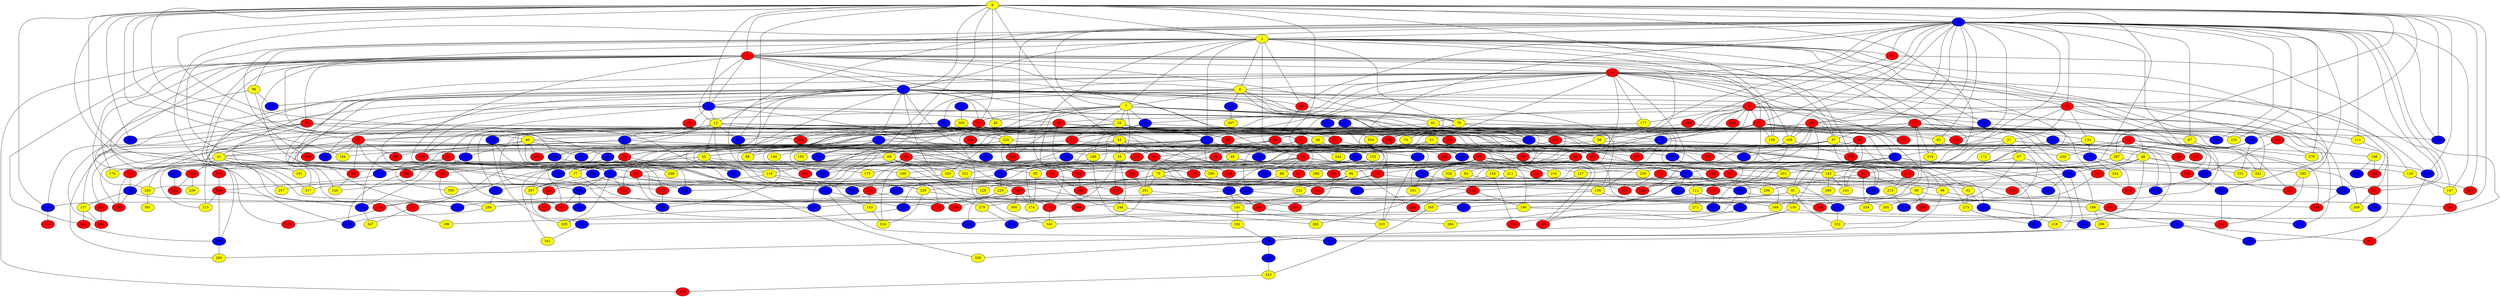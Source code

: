 graph {
0 [style = filled fillcolor = yellow];
1 [style = filled fillcolor = blue];
2 [style = filled fillcolor = yellow];
3 [style = filled fillcolor = red];
4 [style = filled fillcolor = red];
5 [style = filled fillcolor = blue];
6 [style = filled fillcolor = yellow];
7 [style = filled fillcolor = yellow];
8 [style = filled fillcolor = blue];
9 [style = filled fillcolor = red];
10 [style = filled fillcolor = red];
11 [style = filled fillcolor = blue];
12 [style = filled fillcolor = yellow];
13 [style = filled fillcolor = red];
14 [style = filled fillcolor = blue];
15 [style = filled fillcolor = blue];
16 [style = filled fillcolor = yellow];
17 [style = filled fillcolor = red];
18 [style = filled fillcolor = blue];
19 [style = filled fillcolor = red];
20 [style = filled fillcolor = blue];
21 [style = filled fillcolor = red];
22 [style = filled fillcolor = blue];
23 [style = filled fillcolor = yellow];
24 [style = filled fillcolor = red];
25 [style = filled fillcolor = red];
26 [style = filled fillcolor = red];
27 [style = filled fillcolor = yellow];
28 [style = filled fillcolor = blue];
29 [style = filled fillcolor = red];
30 [style = filled fillcolor = red];
31 [style = filled fillcolor = yellow];
32 [style = filled fillcolor = red];
33 [style = filled fillcolor = yellow];
34 [style = filled fillcolor = red];
35 [style = filled fillcolor = blue];
36 [style = filled fillcolor = blue];
37 [style = filled fillcolor = yellow];
38 [style = filled fillcolor = yellow];
39 [style = filled fillcolor = blue];
40 [style = filled fillcolor = yellow];
41 [style = filled fillcolor = yellow];
42 [style = filled fillcolor = blue];
43 [style = filled fillcolor = red];
44 [style = filled fillcolor = red];
45 [style = filled fillcolor = yellow];
46 [style = filled fillcolor = red];
47 [style = filled fillcolor = red];
48 [style = filled fillcolor = yellow];
49 [style = filled fillcolor = yellow];
50 [style = filled fillcolor = blue];
51 [style = filled fillcolor = red];
52 [style = filled fillcolor = red];
53 [style = filled fillcolor = blue];
54 [style = filled fillcolor = blue];
55 [style = filled fillcolor = yellow];
56 [style = filled fillcolor = red];
57 [style = filled fillcolor = red];
58 [style = filled fillcolor = yellow];
59 [style = filled fillcolor = yellow];
60 [style = filled fillcolor = red];
61 [style = filled fillcolor = yellow];
62 [style = filled fillcolor = yellow];
63 [style = filled fillcolor = red];
64 [style = filled fillcolor = red];
65 [style = filled fillcolor = red];
66 [style = filled fillcolor = red];
67 [style = filled fillcolor = yellow];
68 [style = filled fillcolor = yellow];
69 [style = filled fillcolor = yellow];
70 [style = filled fillcolor = yellow];
71 [style = filled fillcolor = red];
72 [style = filled fillcolor = red];
73 [style = filled fillcolor = red];
74 [style = filled fillcolor = yellow];
75 [style = filled fillcolor = yellow];
76 [style = filled fillcolor = red];
77 [style = filled fillcolor = yellow];
78 [style = filled fillcolor = blue];
79 [style = filled fillcolor = blue];
80 [style = filled fillcolor = yellow];
81 [style = filled fillcolor = red];
82 [style = filled fillcolor = red];
83 [style = filled fillcolor = yellow];
84 [style = filled fillcolor = yellow];
85 [style = filled fillcolor = blue];
86 [style = filled fillcolor = yellow];
87 [style = filled fillcolor = yellow];
88 [style = filled fillcolor = blue];
89 [style = filled fillcolor = red];
90 [style = filled fillcolor = red];
91 [style = filled fillcolor = yellow];
92 [style = filled fillcolor = yellow];
93 [style = filled fillcolor = red];
94 [style = filled fillcolor = red];
95 [style = filled fillcolor = red];
96 [style = filled fillcolor = yellow];
97 [style = filled fillcolor = red];
98 [style = filled fillcolor = yellow];
99 [style = filled fillcolor = red];
100 [style = filled fillcolor = red];
101 [style = filled fillcolor = yellow];
102 [style = filled fillcolor = blue];
103 [style = filled fillcolor = yellow];
104 [style = filled fillcolor = blue];
105 [style = filled fillcolor = blue];
106 [style = filled fillcolor = blue];
107 [style = filled fillcolor = blue];
108 [style = filled fillcolor = yellow];
109 [style = filled fillcolor = blue];
110 [style = filled fillcolor = red];
111 [style = filled fillcolor = yellow];
112 [style = filled fillcolor = yellow];
113 [style = filled fillcolor = red];
114 [style = filled fillcolor = blue];
115 [style = filled fillcolor = red];
116 [style = filled fillcolor = blue];
117 [style = filled fillcolor = red];
118 [style = filled fillcolor = yellow];
119 [style = filled fillcolor = blue];
120 [style = filled fillcolor = yellow];
121 [style = filled fillcolor = red];
122 [style = filled fillcolor = red];
123 [style = filled fillcolor = red];
124 [style = filled fillcolor = red];
125 [style = filled fillcolor = yellow];
126 [style = filled fillcolor = red];
127 [style = filled fillcolor = yellow];
128 [style = filled fillcolor = yellow];
129 [style = filled fillcolor = red];
130 [style = filled fillcolor = yellow];
131 [style = filled fillcolor = yellow];
132 [style = filled fillcolor = red];
133 [style = filled fillcolor = red];
134 [style = filled fillcolor = blue];
135 [style = filled fillcolor = red];
136 [style = filled fillcolor = yellow];
137 [style = filled fillcolor = yellow];
138 [style = filled fillcolor = red];
139 [style = filled fillcolor = red];
140 [style = filled fillcolor = yellow];
141 [style = filled fillcolor = red];
142 [style = filled fillcolor = blue];
143 [style = filled fillcolor = yellow];
144 [style = filled fillcolor = red];
145 [style = filled fillcolor = red];
146 [style = filled fillcolor = blue];
147 [style = filled fillcolor = yellow];
148 [style = filled fillcolor = blue];
149 [style = filled fillcolor = red];
150 [style = filled fillcolor = blue];
151 [style = filled fillcolor = blue];
152 [style = filled fillcolor = yellow];
153 [style = filled fillcolor = yellow];
154 [style = filled fillcolor = yellow];
155 [style = filled fillcolor = yellow];
156 [style = filled fillcolor = yellow];
157 [style = filled fillcolor = red];
158 [style = filled fillcolor = blue];
159 [style = filled fillcolor = red];
160 [style = filled fillcolor = yellow];
161 [style = filled fillcolor = yellow];
162 [style = filled fillcolor = red];
163 [style = filled fillcolor = red];
164 [style = filled fillcolor = red];
165 [style = filled fillcolor = yellow];
166 [style = filled fillcolor = yellow];
167 [style = filled fillcolor = blue];
168 [style = filled fillcolor = red];
169 [style = filled fillcolor = red];
170 [style = filled fillcolor = yellow];
171 [style = filled fillcolor = red];
172 [style = filled fillcolor = yellow];
173 [style = filled fillcolor = red];
174 [style = filled fillcolor = yellow];
175 [style = filled fillcolor = yellow];
176 [style = filled fillcolor = red];
177 [style = filled fillcolor = yellow];
178 [style = filled fillcolor = red];
179 [style = filled fillcolor = red];
180 [style = filled fillcolor = yellow];
181 [style = filled fillcolor = red];
182 [style = filled fillcolor = red];
183 [style = filled fillcolor = blue];
184 [style = filled fillcolor = yellow];
185 [style = filled fillcolor = red];
186 [style = filled fillcolor = blue];
187 [style = filled fillcolor = red];
188 [style = filled fillcolor = yellow];
189 [style = filled fillcolor = blue];
190 [style = filled fillcolor = yellow];
191 [style = filled fillcolor = yellow];
192 [style = filled fillcolor = yellow];
193 [style = filled fillcolor = red];
194 [style = filled fillcolor = blue];
195 [style = filled fillcolor = blue];
196 [style = filled fillcolor = yellow];
197 [style = filled fillcolor = blue];
198 [style = filled fillcolor = yellow];
199 [style = filled fillcolor = blue];
200 [style = filled fillcolor = blue];
201 [style = filled fillcolor = blue];
202 [style = filled fillcolor = red];
203 [style = filled fillcolor = red];
204 [style = filled fillcolor = red];
205 [style = filled fillcolor = red];
206 [style = filled fillcolor = blue];
207 [style = filled fillcolor = yellow];
208 [style = filled fillcolor = blue];
209 [style = filled fillcolor = red];
210 [style = filled fillcolor = yellow];
211 [style = filled fillcolor = yellow];
212 [style = filled fillcolor = red];
213 [style = filled fillcolor = yellow];
214 [style = filled fillcolor = red];
215 [style = filled fillcolor = yellow];
216 [style = filled fillcolor = yellow];
217 [style = filled fillcolor = blue];
218 [style = filled fillcolor = blue];
219 [style = filled fillcolor = blue];
220 [style = filled fillcolor = yellow];
221 [style = filled fillcolor = blue];
222 [style = filled fillcolor = blue];
223 [style = filled fillcolor = red];
224 [style = filled fillcolor = yellow];
225 [style = filled fillcolor = yellow];
226 [style = filled fillcolor = yellow];
227 [style = filled fillcolor = red];
228 [style = filled fillcolor = red];
229 [style = filled fillcolor = yellow];
230 [style = filled fillcolor = yellow];
231 [style = filled fillcolor = red];
232 [style = filled fillcolor = yellow];
233 [style = filled fillcolor = red];
234 [style = filled fillcolor = blue];
235 [style = filled fillcolor = yellow];
236 [style = filled fillcolor = blue];
237 [style = filled fillcolor = blue];
238 [style = filled fillcolor = blue];
239 [style = filled fillcolor = blue];
240 [style = filled fillcolor = red];
241 [style = filled fillcolor = yellow];
242 [style = filled fillcolor = yellow];
243 [style = filled fillcolor = red];
244 [style = filled fillcolor = yellow];
245 [style = filled fillcolor = blue];
246 [style = filled fillcolor = red];
247 [style = filled fillcolor = yellow];
248 [style = filled fillcolor = red];
249 [style = filled fillcolor = blue];
250 [style = filled fillcolor = yellow];
251 [style = filled fillcolor = blue];
252 [style = filled fillcolor = red];
253 [style = filled fillcolor = blue];
254 [style = filled fillcolor = red];
255 [style = filled fillcolor = blue];
256 [style = filled fillcolor = red];
257 [style = filled fillcolor = blue];
258 [style = filled fillcolor = red];
259 [style = filled fillcolor = blue];
260 [style = filled fillcolor = yellow];
261 [style = filled fillcolor = red];
262 [style = filled fillcolor = blue];
263 [style = filled fillcolor = blue];
264 [style = filled fillcolor = yellow];
265 [style = filled fillcolor = yellow];
266 [style = filled fillcolor = blue];
267 [style = filled fillcolor = yellow];
268 [style = filled fillcolor = blue];
269 [style = filled fillcolor = yellow];
270 [style = filled fillcolor = yellow];
271 [style = filled fillcolor = yellow];
272 [style = filled fillcolor = blue];
273 [style = filled fillcolor = yellow];
274 [style = filled fillcolor = blue];
275 [style = filled fillcolor = red];
276 [style = filled fillcolor = red];
277 [style = filled fillcolor = red];
278 [style = filled fillcolor = red];
279 [style = filled fillcolor = yellow];
280 [style = filled fillcolor = yellow];
281 [style = filled fillcolor = yellow];
282 [style = filled fillcolor = blue];
283 [style = filled fillcolor = red];
284 [style = filled fillcolor = yellow];
285 [style = filled fillcolor = yellow];
286 [style = filled fillcolor = blue];
287 [style = filled fillcolor = blue];
288 [style = filled fillcolor = yellow];
289 [style = filled fillcolor = blue];
290 [style = filled fillcolor = red];
291 [style = filled fillcolor = blue];
292 [style = filled fillcolor = blue];
293 [style = filled fillcolor = yellow];
294 [style = filled fillcolor = yellow];
295 [style = filled fillcolor = red];
296 [style = filled fillcolor = yellow];
297 [style = filled fillcolor = yellow];
298 [style = filled fillcolor = yellow];
299 [style = filled fillcolor = red];
300 [style = filled fillcolor = yellow];
301 [style = filled fillcolor = yellow];
302 [style = filled fillcolor = blue];
303 [style = filled fillcolor = red];
304 [style = filled fillcolor = yellow];
305 [style = filled fillcolor = blue];
306 [style = filled fillcolor = blue];
307 [style = filled fillcolor = blue];
308 [style = filled fillcolor = blue];
309 [style = filled fillcolor = yellow];
310 [style = filled fillcolor = yellow];
311 [style = filled fillcolor = red];
312 [style = filled fillcolor = blue];
313 [style = filled fillcolor = red];
314 [style = filled fillcolor = red];
315 [style = filled fillcolor = blue];
316 [style = filled fillcolor = yellow];
317 [style = filled fillcolor = yellow];
318 [style = filled fillcolor = blue];
319 [style = filled fillcolor = yellow];
320 [style = filled fillcolor = red];
321 [style = filled fillcolor = yellow];
322 [style = filled fillcolor = yellow];
323 [style = filled fillcolor = yellow];
324 [style = filled fillcolor = yellow];
325 [style = filled fillcolor = blue];
326 [style = filled fillcolor = red];
327 [style = filled fillcolor = red];
328 [style = filled fillcolor = red];
329 [style = filled fillcolor = yellow];
330 [style = filled fillcolor = blue];
331 [style = filled fillcolor = yellow];
332 [style = filled fillcolor = red];
333 [style = filled fillcolor = red];
334 [style = filled fillcolor = yellow];
335 [style = filled fillcolor = blue];
336 [style = filled fillcolor = red];
337 [style = filled fillcolor = red];
338 [style = filled fillcolor = yellow];
339 [style = filled fillcolor = blue];
340 [style = filled fillcolor = red];
341 [style = filled fillcolor = blue];
342 [style = filled fillcolor = yellow];
343 [style = filled fillcolor = yellow];
344 [style = filled fillcolor = blue];
345 [style = filled fillcolor = red];
346 [style = filled fillcolor = blue];
347 [style = filled fillcolor = yellow];
348 [style = filled fillcolor = yellow];
349 [style = filled fillcolor = blue];
350 [style = filled fillcolor = yellow];
351 [style = filled fillcolor = yellow];
352 [style = filled fillcolor = yellow];
353 [style = filled fillcolor = red];
354 [style = filled fillcolor = yellow];
355 [style = filled fillcolor = blue];
356 [style = filled fillcolor = red];
357 [style = filled fillcolor = blue];
358 [style = filled fillcolor = blue];
359 [style = filled fillcolor = blue];
360 [style = filled fillcolor = red];
1 -- 9;
0 -- 8;
0 -- 10;
0 -- 20;
0 -- 23;
0 -- 39;
0 -- 40;
0 -- 42;
0 -- 80;
0 -- 84;
0 -- 136;
0 -- 139;
0 -- 142;
0 -- 150;
0 -- 184;
0 -- 203;
0 -- 5;
0 -- 3;
0 -- 2;
0 -- 1;
0 -- 208;
0 -- 239;
0 -- 247;
0 -- 282;
0 -- 297;
0 -- 318;
0 -- 337;
0 -- 356;
1 -- 2;
1 -- 3;
1 -- 4;
1 -- 7;
1 -- 13;
1 -- 17;
1 -- 19;
1 -- 21;
1 -- 29;
1 -- 37;
1 -- 52;
1 -- 62;
1 -- 87;
1 -- 91;
1 -- 97;
1 -- 102;
1 -- 108;
1 -- 111;
1 -- 115;
1 -- 118;
1 -- 124;
1 -- 147;
1 -- 182;
1 -- 208;
1 -- 216;
1 -- 234;
1 -- 235;
1 -- 270;
1 -- 272;
1 -- 276;
1 -- 289;
1 -- 313;
2 -- 3;
2 -- 6;
2 -- 7;
2 -- 8;
2 -- 13;
2 -- 14;
2 -- 17;
2 -- 29;
2 -- 44;
2 -- 52;
2 -- 70;
2 -- 96;
2 -- 146;
2 -- 171;
2 -- 178;
2 -- 205;
2 -- 218;
2 -- 241;
2 -- 248;
2 -- 280;
2 -- 299;
3 -- 4;
3 -- 5;
3 -- 6;
3 -- 8;
3 -- 12;
3 -- 16;
3 -- 21;
3 -- 30;
3 -- 32;
3 -- 37;
3 -- 58;
3 -- 70;
3 -- 81;
3 -- 101;
3 -- 108;
3 -- 138;
3 -- 144;
3 -- 163;
3 -- 170;
3 -- 186;
3 -- 209;
3 -- 220;
3 -- 277;
3 -- 333;
4 -- 5;
4 -- 6;
4 -- 14;
4 -- 15;
4 -- 31;
4 -- 35;
4 -- 37;
4 -- 39;
4 -- 48;
4 -- 71;
4 -- 72;
4 -- 102;
4 -- 125;
4 -- 135;
4 -- 177;
4 -- 275;
4 -- 285;
4 -- 307;
4 -- 317;
4 -- 321;
4 -- 322;
5 -- 11;
5 -- 12;
5 -- 18;
5 -- 24;
5 -- 25;
5 -- 54;
5 -- 93;
5 -- 168;
5 -- 223;
5 -- 344;
6 -- 7;
6 -- 11;
6 -- 53;
6 -- 61;
6 -- 129;
6 -- 168;
6 -- 189;
6 -- 191;
6 -- 266;
7 -- 10;
7 -- 11;
7 -- 15;
7 -- 16;
7 -- 22;
7 -- 33;
7 -- 45;
7 -- 57;
7 -- 69;
7 -- 70;
7 -- 104;
7 -- 117;
7 -- 156;
7 -- 202;
7 -- 343;
8 -- 9;
8 -- 10;
8 -- 12;
8 -- 26;
8 -- 29;
8 -- 36;
8 -- 41;
8 -- 45;
8 -- 76;
8 -- 107;
8 -- 109;
8 -- 120;
8 -- 136;
8 -- 141;
8 -- 164;
8 -- 173;
8 -- 197;
8 -- 219;
8 -- 239;
8 -- 263;
8 -- 279;
8 -- 314;
9 -- 17;
9 -- 18;
9 -- 60;
9 -- 61;
9 -- 129;
9 -- 167;
9 -- 177;
9 -- 200;
9 -- 212;
9 -- 218;
9 -- 233;
9 -- 275;
10 -- 14;
10 -- 107;
10 -- 213;
10 -- 225;
10 -- 262;
10 -- 286;
10 -- 356;
11 -- 40;
11 -- 78;
11 -- 118;
11 -- 238;
11 -- 304;
12 -- 22;
12 -- 24;
12 -- 32;
12 -- 55;
12 -- 62;
12 -- 64;
12 -- 81;
12 -- 90;
12 -- 92;
12 -- 107;
12 -- 133;
12 -- 146;
12 -- 199;
12 -- 245;
12 -- 326;
13 -- 19;
13 -- 25;
13 -- 27;
13 -- 28;
13 -- 97;
13 -- 131;
13 -- 251;
13 -- 268;
14 -- 20;
14 -- 33;
14 -- 49;
14 -- 60;
14 -- 82;
14 -- 133;
14 -- 214;
14 -- 249;
14 -- 281;
14 -- 289;
14 -- 290;
14 -- 305;
15 -- 50;
15 -- 188;
15 -- 208;
16 -- 26;
16 -- 36;
16 -- 38;
16 -- 46;
16 -- 58;
16 -- 71;
16 -- 94;
16 -- 113;
16 -- 115;
16 -- 126;
16 -- 149;
16 -- 160;
16 -- 220;
16 -- 262;
16 -- 332;
17 -- 18;
17 -- 20;
17 -- 27;
17 -- 28;
17 -- 38;
17 -- 56;
17 -- 103;
17 -- 136;
17 -- 148;
17 -- 187;
17 -- 225;
17 -- 230;
17 -- 275;
18 -- 28;
18 -- 55;
18 -- 156;
18 -- 327;
19 -- 36;
19 -- 46;
19 -- 57;
19 -- 85;
19 -- 90;
19 -- 108;
19 -- 235;
19 -- 246;
19 -- 274;
19 -- 292;
19 -- 326;
20 -- 24;
20 -- 51;
20 -- 81;
20 -- 143;
20 -- 175;
20 -- 182;
21 -- 32;
21 -- 34;
21 -- 49;
21 -- 56;
21 -- 88;
21 -- 111;
21 -- 131;
21 -- 148;
21 -- 319;
21 -- 348;
22 -- 26;
22 -- 76;
22 -- 121;
22 -- 221;
22 -- 243;
22 -- 299;
23 -- 33;
23 -- 55;
23 -- 90;
23 -- 116;
23 -- 143;
23 -- 193;
23 -- 254;
24 -- 98;
24 -- 220;
24 -- 244;
24 -- 303;
24 -- 317;
25 -- 46;
25 -- 98;
25 -- 312;
25 -- 313;
25 -- 341;
26 -- 73;
26 -- 118;
26 -- 135;
26 -- 226;
26 -- 338;
27 -- 67;
27 -- 88;
27 -- 122;
27 -- 172;
27 -- 188;
27 -- 241;
27 -- 352;
28 -- 59;
28 -- 112;
28 -- 149;
28 -- 163;
28 -- 268;
28 -- 303;
29 -- 34;
29 -- 74;
30 -- 78;
30 -- 85;
30 -- 93;
30 -- 110;
30 -- 142;
30 -- 196;
30 -- 282;
30 -- 307;
31 -- 44;
31 -- 49;
31 -- 63;
31 -- 93;
31 -- 114;
31 -- 158;
31 -- 184;
31 -- 238;
31 -- 256;
31 -- 305;
31 -- 327;
32 -- 41;
32 -- 54;
32 -- 66;
32 -- 89;
32 -- 184;
32 -- 187;
32 -- 202;
33 -- 171;
33 -- 227;
33 -- 244;
34 -- 75;
34 -- 76;
34 -- 77;
34 -- 99;
34 -- 242;
35 -- 130;
35 -- 145;
36 -- 41;
36 -- 59;
36 -- 84;
36 -- 100;
36 -- 140;
36 -- 150;
36 -- 155;
36 -- 185;
36 -- 188;
37 -- 48;
37 -- 114;
37 -- 183;
37 -- 255;
37 -- 267;
38 -- 161;
38 -- 194;
38 -- 254;
39 -- 100;
39 -- 122;
39 -- 331;
40 -- 63;
40 -- 69;
40 -- 194;
40 -- 199;
40 -- 215;
40 -- 249;
40 -- 283;
40 -- 293;
41 -- 44;
41 -- 50;
41 -- 101;
41 -- 110;
41 -- 123;
41 -- 317;
42 -- 68;
42 -- 221;
43 -- 79;
43 -- 145;
43 -- 168;
43 -- 198;
43 -- 250;
43 -- 270;
43 -- 297;
43 -- 336;
44 -- 191;
44 -- 247;
44 -- 249;
44 -- 339;
46 -- 65;
47 -- 68;
47 -- 75;
47 -- 104;
47 -- 134;
47 -- 154;
47 -- 182;
47 -- 202;
47 -- 210;
47 -- 214;
47 -- 230;
47 -- 243;
47 -- 252;
47 -- 286;
47 -- 346;
48 -- 51;
48 -- 143;
48 -- 148;
48 -- 163;
48 -- 239;
48 -- 280;
48 -- 349;
49 -- 82;
49 -- 86;
49 -- 88;
50 -- 94;
50 -- 109;
50 -- 185;
50 -- 227;
50 -- 306;
50 -- 329;
51 -- 80;
51 -- 294;
51 -- 334;
52 -- 147;
52 -- 169;
53 -- 84;
53 -- 137;
53 -- 225;
53 -- 273;
55 -- 66;
55 -- 153;
55 -- 278;
55 -- 298;
55 -- 341;
56 -- 91;
56 -- 150;
56 -- 178;
56 -- 357;
57 -- 77;
57 -- 197;
58 -- 122;
58 -- 174;
59 -- 174;
60 -- 83;
60 -- 86;
60 -- 100;
60 -- 125;
60 -- 166;
60 -- 324;
61 -- 66;
61 -- 129;
61 -- 357;
62 -- 319;
62 -- 325;
63 -- 138;
63 -- 151;
63 -- 158;
63 -- 288;
63 -- 307;
64 -- 175;
64 -- 201;
64 -- 214;
64 -- 215;
64 -- 350;
65 -- 68;
65 -- 75;
65 -- 77;
65 -- 85;
65 -- 105;
65 -- 127;
65 -- 190;
65 -- 277;
66 -- 120;
67 -- 186;
67 -- 236;
67 -- 265;
68 -- 97;
68 -- 257;
69 -- 103;
69 -- 119;
69 -- 128;
69 -- 157;
69 -- 321;
69 -- 342;
70 -- 74;
70 -- 78;
70 -- 87;
70 -- 89;
70 -- 124;
70 -- 339;
71 -- 146;
71 -- 152;
71 -- 310;
72 -- 206;
72 -- 328;
73 -- 347;
75 -- 79;
75 -- 102;
75 -- 133;
75 -- 157;
75 -- 240;
75 -- 281;
76 -- 86;
76 -- 351;
77 -- 195;
77 -- 267;
78 -- 250;
78 -- 255;
79 -- 141;
79 -- 179;
79 -- 191;
80 -- 141;
80 -- 166;
80 -- 228;
80 -- 256;
81 -- 227;
81 -- 232;
83 -- 245;
83 -- 348;
85 -- 91;
85 -- 92;
85 -- 112;
85 -- 128;
85 -- 222;
85 -- 264;
86 -- 158;
86 -- 195;
86 -- 240;
87 -- 322;
88 -- 201;
88 -- 224;
90 -- 132;
90 -- 180;
90 -- 287;
91 -- 130;
91 -- 195;
91 -- 203;
91 -- 284;
91 -- 352;
92 -- 273;
92 -- 346;
93 -- 113;
93 -- 228;
94 -- 95;
96 -- 123;
96 -- 179;
96 -- 219;
97 -- 269;
97 -- 308;
98 -- 231;
98 -- 236;
99 -- 160;
99 -- 211;
102 -- 336;
103 -- 109;
103 -- 156;
104 -- 161;
104 -- 246;
106 -- 162;
108 -- 119;
108 -- 127;
108 -- 178;
108 -- 222;
109 -- 187;
109 -- 335;
110 -- 134;
110 -- 193;
111 -- 258;
112 -- 159;
112 -- 265;
112 -- 271;
113 -- 213;
115 -- 120;
115 -- 288;
115 -- 297;
116 -- 170;
116 -- 272;
117 -- 246;
117 -- 311;
118 -- 139;
118 -- 226;
118 -- 350;
119 -- 204;
121 -- 164;
122 -- 322;
123 -- 162;
123 -- 229;
125 -- 147;
125 -- 337;
126 -- 324;
127 -- 132;
129 -- 173;
129 -- 233;
130 -- 243;
130 -- 293;
130 -- 360;
131 -- 167;
131 -- 269;
131 -- 345;
132 -- 190;
132 -- 248;
133 -- 138;
133 -- 153;
133 -- 348;
134 -- 137;
134 -- 193;
134 -- 272;
135 -- 284;
137 -- 144;
137 -- 164;
138 -- 209;
139 -- 355;
140 -- 181;
141 -- 264;
143 -- 231;
143 -- 241;
143 -- 260;
144 -- 266;
146 -- 151;
147 -- 203;
148 -- 183;
148 -- 224;
148 -- 311;
148 -- 349;
149 -- 200;
151 -- 159;
151 -- 358;
152 -- 254;
153 -- 316;
154 -- 240;
154 -- 353;
156 -- 165;
156 -- 206;
157 -- 171;
157 -- 174;
157 -- 263;
157 -- 282;
157 -- 300;
158 -- 279;
158 -- 330;
160 -- 179;
163 -- 190;
163 -- 276;
165 -- 315;
165 -- 323;
166 -- 253;
166 -- 296;
167 -- 276;
167 -- 354;
168 -- 298;
169 -- 234;
169 -- 356;
171 -- 343;
176 -- 204;
177 -- 304;
180 -- 328;
182 -- 226;
182 -- 232;
182 -- 306;
186 -- 267;
186 -- 277;
188 -- 192;
188 -- 316;
189 -- 207;
190 -- 216;
190 -- 263;
191 -- 192;
191 -- 310;
192 -- 236;
195 -- 196;
197 -- 330;
198 -- 258;
198 -- 259;
199 -- 290;
200 -- 360;
202 -- 303;
204 -- 215;
204 -- 221;
204 -- 266;
205 -- 268;
205 -- 270;
206 -- 353;
211 -- 286;
211 -- 312;
213 -- 274;
217 -- 309;
218 -- 234;
218 -- 306;
220 -- 301;
221 -- 347;
224 -- 289;
225 -- 252;
225 -- 255;
225 -- 283;
225 -- 302;
225 -- 313;
226 -- 316;
226 -- 340;
227 -- 244;
231 -- 251;
236 -- 291;
236 -- 338;
237 -- 314;
239 -- 261;
240 -- 340;
244 -- 285;
245 -- 284;
252 -- 281;
253 -- 261;
253 -- 292;
253 -- 358;
254 -- 295;
257 -- 344;
262 -- 287;
262 -- 329;
266 -- 293;
267 -- 315;
268 -- 325;
272 -- 352;
273 -- 357;
277 -- 339;
278 -- 294;
279 -- 359;
280 -- 326;
280 -- 360;
281 -- 295;
281 -- 359;
282 -- 320;
284 -- 318;
286 -- 334;
289 -- 329;
290 -- 318;
291 -- 323;
297 -- 331;
297 -- 351;
305 -- 310;
306 -- 336;
306 -- 343;
309 -- 314;
309 -- 341;
314 -- 345;
315 -- 342;
323 -- 333;
346 -- 349;
351 -- 355;
}
